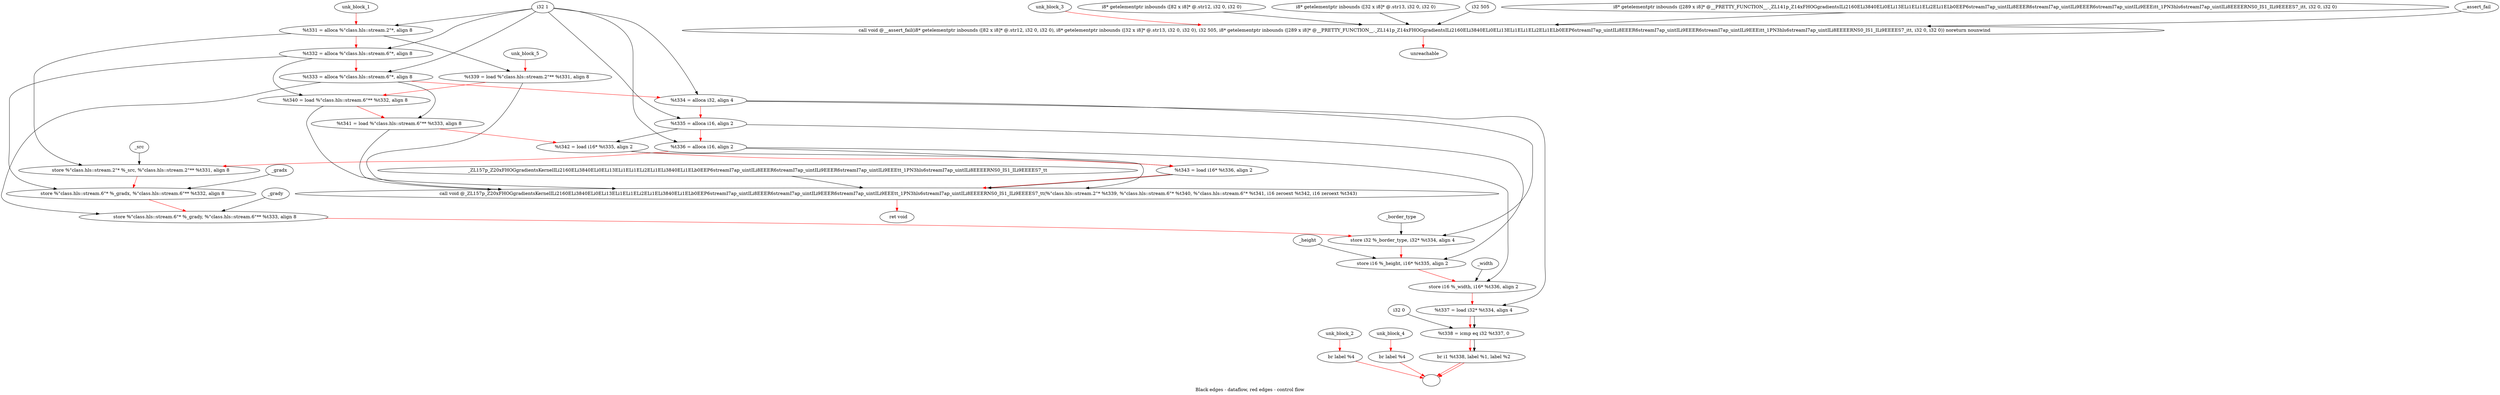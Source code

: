 digraph G {
compound=true
label="Black edges - dataflow, red edges - control flow"
"t331" [label="  %t331 = alloca %\"class.hls::stream.2\"*, align 8"]
"t332" [label="  %t332 = alloca %\"class.hls::stream.6\"*, align 8"]
"t333" [label="  %t333 = alloca %\"class.hls::stream.6\"*, align 8"]
"t334" [label="  %t334 = alloca i32, align 4"]
"t335" [label="  %t335 = alloca i16, align 2"]
"t336" [label="  %t336 = alloca i16, align 2"]
"_1" [label="  store %\"class.hls::stream.2\"* %_src, %\"class.hls::stream.2\"** %t331, align 8"]
"_2" [label="  store %\"class.hls::stream.6\"* %_gradx, %\"class.hls::stream.6\"** %t332, align 8"]
"_3" [label="  store %\"class.hls::stream.6\"* %_grady, %\"class.hls::stream.6\"** %t333, align 8"]
"_4" [label="  store i32 %_border_type, i32* %t334, align 4"]
"_5" [label="  store i16 %_height, i16* %t335, align 2"]
"_6" [label="  store i16 %_width, i16* %t336, align 2"]
"t337" [label="  %t337 = load i32* %t334, align 4"]
"t338" [label="  %t338 = icmp eq i32 %t337, 0"]
"_7" [label="  br i1 %t338, label %1, label %2"]
"unk_block_1" -> "t331"[color=red]
"i32 1" -> "t331"
"t331" -> "t332"[color=red weight=2]
"i32 1" -> "t332"
"t332" -> "t333"[color=red weight=2]
"i32 1" -> "t333"
"t333" -> "t334"[color=red weight=2]
"i32 1" -> "t334"
"t334" -> "t335"[color=red weight=2]
"i32 1" -> "t335"
"t335" -> "t336"[color=red weight=2]
"i32 1" -> "t336"
"t336" -> "_1"[color=red weight=2]
"_src" -> "_1"
"t331" -> "_1"
"_1" -> "_2"[color=red weight=2]
"_gradx" -> "_2"
"t332" -> "_2"
"_2" -> "_3"[color=red weight=2]
"_grady" -> "_3"
"t333" -> "_3"
"_3" -> "_4"[color=red weight=2]
"_border_type" -> "_4"
"t334" -> "_4"
"_4" -> "_5"[color=red weight=2]
"_height" -> "_5"
"t335" -> "_5"
"_5" -> "_6"[color=red weight=2]
"_width" -> "_6"
"t336" -> "_6"
"_6" -> "t337"[color=red weight=2]
"t334" -> "t337"
"t337" -> "t338"[color=red weight=2]
"t337" -> "t338"
"i32 0" -> "t338"
"t338" -> "_7"[color=red weight=2]
"t338" -> "_7"
"_7" -> ""[color=red]
"_7" -> ""[color=red]

"_8" [label="  br label %4"]
"unk_block_2" -> "_8"[color=red]
"_8" -> ""[color=red]

"_9" [label="  call void @__assert_fail(i8* getelementptr inbounds ([82 x i8]* @.str12, i32 0, i32 0), i8* getelementptr inbounds ([32 x i8]* @.str13, i32 0, i32 0), i32 505, i8* getelementptr inbounds ([289 x i8]* @__PRETTY_FUNCTION__._ZL141p_Z14xFHOGgradientsILi2160ELi3840ELi0ELi13ELi1ELi1ELi2ELi1ELb0EEP6streamI7ap_uintILi8EEER6streamI7ap_uintILi9EEER6streamI7ap_uintILi9EEEitt_1PN3hls6streamI7ap_uintILi8EEEERNS0_IS1_ILi9EEEES7_itt, i32 0, i32 0)) noreturn nounwind"]
"_10" [label="  unreachable"]
"unk_block_3" -> "_9"[color=red]
"i8* getelementptr inbounds ([82 x i8]* @.str12, i32 0, i32 0)" -> "_9"
"i8* getelementptr inbounds ([32 x i8]* @.str13, i32 0, i32 0)" -> "_9"
"i32 505" -> "_9"
"i8* getelementptr inbounds ([289 x i8]* @__PRETTY_FUNCTION__._ZL141p_Z14xFHOGgradientsILi2160ELi3840ELi0ELi13ELi1ELi1ELi2ELi1ELb0EEP6streamI7ap_uintILi8EEER6streamI7ap_uintILi9EEER6streamI7ap_uintILi9EEEitt_1PN3hls6streamI7ap_uintILi8EEEERNS0_IS1_ILi9EEEES7_itt, i32 0, i32 0)" -> "_9"
"__assert_fail" -> "_9"
"_9" -> "_10"[color=red weight=2]

"_11" [label="  br label %4"]
"unk_block_4" -> "_11"[color=red]
"_11" -> ""[color=red]

"t339" [label="  %t339 = load %\"class.hls::stream.2\"** %t331, align 8"]
"t340" [label="  %t340 = load %\"class.hls::stream.6\"** %t332, align 8"]
"t341" [label="  %t341 = load %\"class.hls::stream.6\"** %t333, align 8"]
"t342" [label="  %t342 = load i16* %t335, align 2"]
"t343" [label="  %t343 = load i16* %t336, align 2"]
"_12" [label="  call void @_ZL157p_Z20xFHOGgradientsKernelILi2160ELi3840ELi0ELi13ELi1ELi1ELi2ELi1ELi3840ELi1ELb0EEP6streamI7ap_uintILi8EEER6streamI7ap_uintILi9EEER6streamI7ap_uintILi9EEEtt_1PN3hls6streamI7ap_uintILi8EEEERNS0_IS1_ILi9EEEES7_tt(%\"class.hls::stream.2\"* %t339, %\"class.hls::stream.6\"* %t340, %\"class.hls::stream.6\"* %t341, i16 zeroext %t342, i16 zeroext %t343)"]
"_13" [label="  ret void"]
"unk_block_5" -> "t339"[color=red]
"t331" -> "t339"
"t339" -> "t340"[color=red weight=2]
"t332" -> "t340"
"t340" -> "t341"[color=red weight=2]
"t333" -> "t341"
"t341" -> "t342"[color=red weight=2]
"t335" -> "t342"
"t342" -> "t343"[color=red weight=2]
"t336" -> "t343"
"t343" -> "_12"[color=red weight=2]
"t339" -> "_12"
"t340" -> "_12"
"t341" -> "_12"
"t342" -> "_12"
"t343" -> "_12"
"_ZL157p_Z20xFHOGgradientsKernelILi2160ELi3840ELi0ELi13ELi1ELi1ELi2ELi1ELi3840ELi1ELb0EEP6streamI7ap_uintILi8EEER6streamI7ap_uintILi9EEER6streamI7ap_uintILi9EEEtt_1PN3hls6streamI7ap_uintILi8EEEERNS0_IS1_ILi9EEEES7_tt" -> "_12"
"_12" -> "_13"[color=red weight=2]

}
